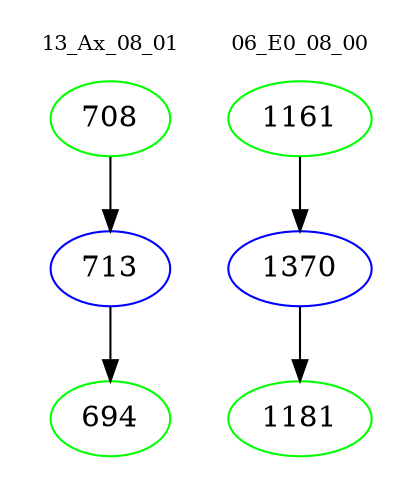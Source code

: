digraph{
subgraph cluster_0 {
color = white
label = "13_Ax_08_01";
fontsize=10;
T0_708 [label="708", color="green"]
T0_708 -> T0_713 [color="black"]
T0_713 [label="713", color="blue"]
T0_713 -> T0_694 [color="black"]
T0_694 [label="694", color="green"]
}
subgraph cluster_1 {
color = white
label = "06_E0_08_00";
fontsize=10;
T1_1161 [label="1161", color="green"]
T1_1161 -> T1_1370 [color="black"]
T1_1370 [label="1370", color="blue"]
T1_1370 -> T1_1181 [color="black"]
T1_1181 [label="1181", color="green"]
}
}
